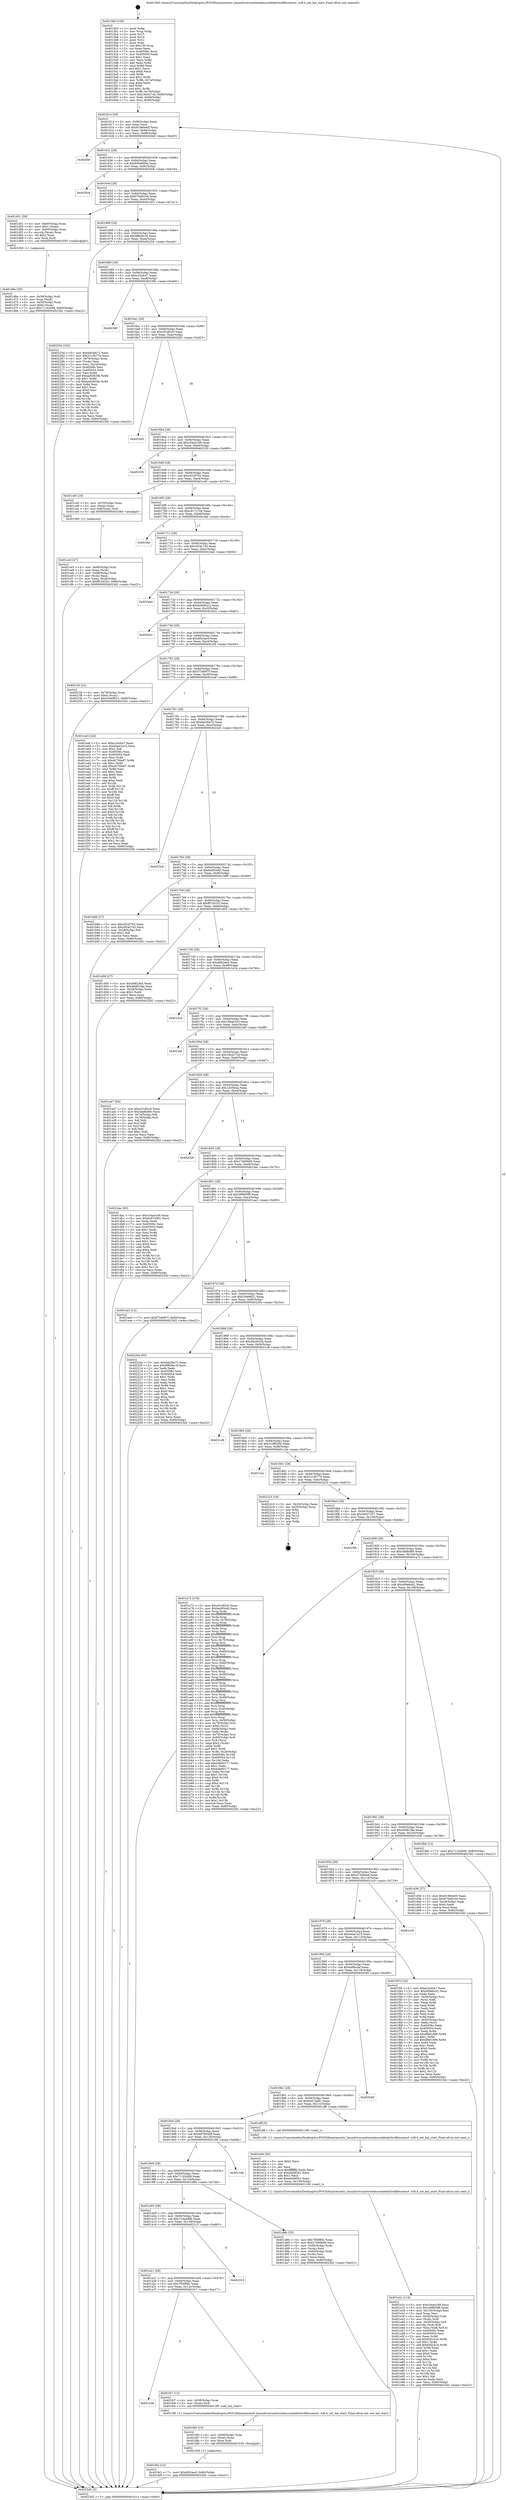 digraph "0x4015b0" {
  label = "0x4015b0 (/mnt/c/Users/mathe/Desktop/tcc/POCII/binaries/extr_linuxdriversnetwirelessrealtekrtlwifibtcoexist..wifi.h_set_hal_start_Final-ollvm.out::main(0))"
  labelloc = "t"
  node[shape=record]

  Entry [label="",width=0.3,height=0.3,shape=circle,fillcolor=black,style=filled]
  "0x401614" [label="{
     0x401614 [29]\l
     | [instrs]\l
     &nbsp;&nbsp;0x401614 \<+3\>: mov -0x80(%rbp),%eax\l
     &nbsp;&nbsp;0x401617 \<+2\>: mov %eax,%ecx\l
     &nbsp;&nbsp;0x401619 \<+6\>: sub $0x81960e65,%ecx\l
     &nbsp;&nbsp;0x40161f \<+6\>: mov %eax,-0x94(%rbp)\l
     &nbsp;&nbsp;0x401625 \<+6\>: mov %ecx,-0x98(%rbp)\l
     &nbsp;&nbsp;0x40162b \<+6\>: je 00000000004020ef \<main+0xb3f\>\l
  }"]
  "0x4020ef" [label="{
     0x4020ef\l
  }", style=dashed]
  "0x401631" [label="{
     0x401631 [28]\l
     | [instrs]\l
     &nbsp;&nbsp;0x401631 \<+5\>: jmp 0000000000401636 \<main+0x86\>\l
     &nbsp;&nbsp;0x401636 \<+6\>: mov -0x94(%rbp),%eax\l
     &nbsp;&nbsp;0x40163c \<+5\>: sub $0x859d66eb,%eax\l
     &nbsp;&nbsp;0x401641 \<+6\>: mov %eax,-0x9c(%rbp)\l
     &nbsp;&nbsp;0x401647 \<+6\>: je 00000000004020c8 \<main+0xb18\>\l
  }"]
  Exit [label="",width=0.3,height=0.3,shape=circle,fillcolor=black,style=filled,peripheries=2]
  "0x4020c8" [label="{
     0x4020c8\l
  }", style=dashed]
  "0x40164d" [label="{
     0x40164d [28]\l
     | [instrs]\l
     &nbsp;&nbsp;0x40164d \<+5\>: jmp 0000000000401652 \<main+0xa2\>\l
     &nbsp;&nbsp;0x401652 \<+6\>: mov -0x94(%rbp),%eax\l
     &nbsp;&nbsp;0x401658 \<+5\>: sub $0x976d8104,%eax\l
     &nbsp;&nbsp;0x40165d \<+6\>: mov %eax,-0xa0(%rbp)\l
     &nbsp;&nbsp;0x401663 \<+6\>: je 0000000000401d51 \<main+0x7a1\>\l
  }"]
  "0x401fe2" [label="{
     0x401fe2 [12]\l
     | [instrs]\l
     &nbsp;&nbsp;0x401fe2 \<+7\>: movl $0xdf43aecf,-0x80(%rbp)\l
     &nbsp;&nbsp;0x401fe9 \<+5\>: jmp 00000000004023d2 \<main+0xe22\>\l
  }"]
  "0x401d51" [label="{
     0x401d51 [29]\l
     | [instrs]\l
     &nbsp;&nbsp;0x401d51 \<+4\>: mov -0x60(%rbp),%rax\l
     &nbsp;&nbsp;0x401d55 \<+6\>: movl $0x1,(%rax)\l
     &nbsp;&nbsp;0x401d5b \<+4\>: mov -0x60(%rbp),%rax\l
     &nbsp;&nbsp;0x401d5f \<+3\>: movslq (%rax),%rax\l
     &nbsp;&nbsp;0x401d62 \<+4\>: shl $0x2,%rax\l
     &nbsp;&nbsp;0x401d66 \<+3\>: mov %rax,%rdi\l
     &nbsp;&nbsp;0x401d69 \<+5\>: call 0000000000401050 \<malloc@plt\>\l
     | [calls]\l
     &nbsp;&nbsp;0x401050 \{1\} (unknown)\l
  }"]
  "0x401669" [label="{
     0x401669 [28]\l
     | [instrs]\l
     &nbsp;&nbsp;0x401669 \<+5\>: jmp 000000000040166e \<main+0xbe\>\l
     &nbsp;&nbsp;0x40166e \<+6\>: mov -0x94(%rbp),%eax\l
     &nbsp;&nbsp;0x401674 \<+5\>: sub $0x9f8b9a18,%eax\l
     &nbsp;&nbsp;0x401679 \<+6\>: mov %eax,-0xa4(%rbp)\l
     &nbsp;&nbsp;0x40167f \<+6\>: je 000000000040225d \<main+0xcad\>\l
  }"]
  "0x401fd3" [label="{
     0x401fd3 [15]\l
     | [instrs]\l
     &nbsp;&nbsp;0x401fd3 \<+4\>: mov -0x58(%rbp),%rax\l
     &nbsp;&nbsp;0x401fd7 \<+3\>: mov (%rax),%rax\l
     &nbsp;&nbsp;0x401fda \<+3\>: mov %rax,%rdi\l
     &nbsp;&nbsp;0x401fdd \<+5\>: call 0000000000401030 \<free@plt\>\l
     | [calls]\l
     &nbsp;&nbsp;0x401030 \{1\} (unknown)\l
  }"]
  "0x40225d" [label="{
     0x40225d [102]\l
     | [instrs]\l
     &nbsp;&nbsp;0x40225d \<+5\>: mov $0xfab3bb72,%eax\l
     &nbsp;&nbsp;0x402262 \<+5\>: mov $0x31c36774,%ecx\l
     &nbsp;&nbsp;0x402267 \<+4\>: mov -0x78(%rbp),%rdx\l
     &nbsp;&nbsp;0x40226b \<+2\>: mov (%rdx),%esi\l
     &nbsp;&nbsp;0x40226d \<+3\>: mov %esi,-0x24(%rbp)\l
     &nbsp;&nbsp;0x402270 \<+7\>: mov 0x40506c,%esi\l
     &nbsp;&nbsp;0x402277 \<+7\>: mov 0x405054,%edi\l
     &nbsp;&nbsp;0x40227e \<+3\>: mov %esi,%r8d\l
     &nbsp;&nbsp;0x402281 \<+7\>: add $0xaa92829b,%r8d\l
     &nbsp;&nbsp;0x402288 \<+4\>: sub $0x1,%r8d\l
     &nbsp;&nbsp;0x40228c \<+7\>: sub $0xaa92829b,%r8d\l
     &nbsp;&nbsp;0x402293 \<+4\>: imul %r8d,%esi\l
     &nbsp;&nbsp;0x402297 \<+3\>: and $0x1,%esi\l
     &nbsp;&nbsp;0x40229a \<+3\>: cmp $0x0,%esi\l
     &nbsp;&nbsp;0x40229d \<+4\>: sete %r9b\l
     &nbsp;&nbsp;0x4022a1 \<+3\>: cmp $0xa,%edi\l
     &nbsp;&nbsp;0x4022a4 \<+4\>: setl %r10b\l
     &nbsp;&nbsp;0x4022a8 \<+3\>: mov %r9b,%r11b\l
     &nbsp;&nbsp;0x4022ab \<+3\>: and %r10b,%r11b\l
     &nbsp;&nbsp;0x4022ae \<+3\>: xor %r10b,%r9b\l
     &nbsp;&nbsp;0x4022b1 \<+3\>: or %r9b,%r11b\l
     &nbsp;&nbsp;0x4022b4 \<+4\>: test $0x1,%r11b\l
     &nbsp;&nbsp;0x4022b8 \<+3\>: cmovne %ecx,%eax\l
     &nbsp;&nbsp;0x4022bb \<+3\>: mov %eax,-0x80(%rbp)\l
     &nbsp;&nbsp;0x4022be \<+5\>: jmp 00000000004023d2 \<main+0xe22\>\l
  }"]
  "0x401685" [label="{
     0x401685 [28]\l
     | [instrs]\l
     &nbsp;&nbsp;0x401685 \<+5\>: jmp 000000000040168a \<main+0xda\>\l
     &nbsp;&nbsp;0x40168a \<+6\>: mov -0x94(%rbp),%eax\l
     &nbsp;&nbsp;0x401690 \<+5\>: sub $0xa1bcfce7,%eax\l
     &nbsp;&nbsp;0x401695 \<+6\>: mov %eax,-0xa8(%rbp)\l
     &nbsp;&nbsp;0x40169b \<+6\>: je 0000000000402390 \<main+0xde0\>\l
  }"]
  "0x401a3d" [label="{
     0x401a3d\l
  }", style=dashed]
  "0x402390" [label="{
     0x402390\l
  }", style=dashed]
  "0x4016a1" [label="{
     0x4016a1 [28]\l
     | [instrs]\l
     &nbsp;&nbsp;0x4016a1 \<+5\>: jmp 00000000004016a6 \<main+0xf6\>\l
     &nbsp;&nbsp;0x4016a6 \<+6\>: mov -0x94(%rbp),%eax\l
     &nbsp;&nbsp;0x4016ac \<+5\>: sub $0xc01df2c0,%eax\l
     &nbsp;&nbsp;0x4016b1 \<+6\>: mov %eax,-0xac(%rbp)\l
     &nbsp;&nbsp;0x4016b7 \<+6\>: je 00000000004022d3 \<main+0xd23\>\l
  }"]
  "0x401fc7" [label="{
     0x401fc7 [12]\l
     | [instrs]\l
     &nbsp;&nbsp;0x401fc7 \<+4\>: mov -0x58(%rbp),%rax\l
     &nbsp;&nbsp;0x401fcb \<+3\>: mov (%rax),%rdi\l
     &nbsp;&nbsp;0x401fce \<+5\>: call 00000000004013f0 \<set_hal_start\>\l
     | [calls]\l
     &nbsp;&nbsp;0x4013f0 \{1\} (/mnt/c/Users/mathe/Desktop/tcc/POCII/binaries/extr_linuxdriversnetwirelessrealtekrtlwifibtcoexist..wifi.h_set_hal_start_Final-ollvm.out::set_hal_start)\l
  }"]
  "0x4022d3" [label="{
     0x4022d3\l
  }", style=dashed]
  "0x4016bd" [label="{
     0x4016bd [28]\l
     | [instrs]\l
     &nbsp;&nbsp;0x4016bd \<+5\>: jmp 00000000004016c2 \<main+0x112\>\l
     &nbsp;&nbsp;0x4016c2 \<+6\>: mov -0x94(%rbp),%eax\l
     &nbsp;&nbsp;0x4016c8 \<+5\>: sub $0xc54a4169,%eax\l
     &nbsp;&nbsp;0x4016cd \<+6\>: mov %eax,-0xb0(%rbp)\l
     &nbsp;&nbsp;0x4016d3 \<+6\>: je 0000000000402330 \<main+0xd80\>\l
  }"]
  "0x401a21" [label="{
     0x401a21 [28]\l
     | [instrs]\l
     &nbsp;&nbsp;0x401a21 \<+5\>: jmp 0000000000401a26 \<main+0x476\>\l
     &nbsp;&nbsp;0x401a26 \<+6\>: mov -0x94(%rbp),%eax\l
     &nbsp;&nbsp;0x401a2c \<+5\>: sub $0x7f50f89c,%eax\l
     &nbsp;&nbsp;0x401a31 \<+6\>: mov %eax,-0x12c(%rbp)\l
     &nbsp;&nbsp;0x401a37 \<+6\>: je 0000000000401fc7 \<main+0xa17\>\l
  }"]
  "0x402330" [label="{
     0x402330\l
  }", style=dashed]
  "0x4016d9" [label="{
     0x4016d9 [28]\l
     | [instrs]\l
     &nbsp;&nbsp;0x4016d9 \<+5\>: jmp 00000000004016de \<main+0x12e\>\l
     &nbsp;&nbsp;0x4016de \<+6\>: mov -0x94(%rbp),%eax\l
     &nbsp;&nbsp;0x4016e4 \<+5\>: sub $0xc622f762,%eax\l
     &nbsp;&nbsp;0x4016e9 \<+6\>: mov %eax,-0xb4(%rbp)\l
     &nbsp;&nbsp;0x4016ef \<+6\>: je 0000000000401cd5 \<main+0x725\>\l
  }"]
  "0x402315" [label="{
     0x402315\l
  }", style=dashed]
  "0x401cd5" [label="{
     0x401cd5 [16]\l
     | [instrs]\l
     &nbsp;&nbsp;0x401cd5 \<+4\>: mov -0x70(%rbp),%rax\l
     &nbsp;&nbsp;0x401cd9 \<+3\>: mov (%rax),%rax\l
     &nbsp;&nbsp;0x401cdc \<+4\>: mov 0x8(%rax),%rdi\l
     &nbsp;&nbsp;0x401ce0 \<+5\>: call 0000000000401060 \<atoi@plt\>\l
     | [calls]\l
     &nbsp;&nbsp;0x401060 \{1\} (unknown)\l
  }"]
  "0x4016f5" [label="{
     0x4016f5 [28]\l
     | [instrs]\l
     &nbsp;&nbsp;0x4016f5 \<+5\>: jmp 00000000004016fa \<main+0x14a\>\l
     &nbsp;&nbsp;0x4016fa \<+6\>: mov -0x94(%rbp),%eax\l
     &nbsp;&nbsp;0x401700 \<+5\>: sub $0xc917c744,%eax\l
     &nbsp;&nbsp;0x401705 \<+6\>: mov %eax,-0xb8(%rbp)\l
     &nbsp;&nbsp;0x40170b \<+6\>: je 0000000000401fee \<main+0xa3e\>\l
  }"]
  "0x401e2c" [label="{
     0x401e2c [119]\l
     | [instrs]\l
     &nbsp;&nbsp;0x401e2c \<+5\>: mov $0xc54a4169,%ecx\l
     &nbsp;&nbsp;0x401e31 \<+5\>: mov $0x29f665f8,%edx\l
     &nbsp;&nbsp;0x401e36 \<+6\>: mov -0x130(%rbp),%esi\l
     &nbsp;&nbsp;0x401e3c \<+3\>: imul %eax,%esi\l
     &nbsp;&nbsp;0x401e3f \<+4\>: mov -0x58(%rbp),%rdi\l
     &nbsp;&nbsp;0x401e43 \<+3\>: mov (%rdi),%rdi\l
     &nbsp;&nbsp;0x401e46 \<+4\>: mov -0x50(%rbp),%r8\l
     &nbsp;&nbsp;0x401e4a \<+3\>: movslq (%r8),%r8\l
     &nbsp;&nbsp;0x401e4d \<+4\>: mov %esi,(%rdi,%r8,4)\l
     &nbsp;&nbsp;0x401e51 \<+7\>: mov 0x40506c,%eax\l
     &nbsp;&nbsp;0x401e58 \<+7\>: mov 0x405054,%esi\l
     &nbsp;&nbsp;0x401e5f \<+3\>: mov %eax,%r9d\l
     &nbsp;&nbsp;0x401e62 \<+7\>: sub $0xfcf2c41b,%r9d\l
     &nbsp;&nbsp;0x401e69 \<+4\>: sub $0x1,%r9d\l
     &nbsp;&nbsp;0x401e6d \<+7\>: add $0xfcf2c41b,%r9d\l
     &nbsp;&nbsp;0x401e74 \<+4\>: imul %r9d,%eax\l
     &nbsp;&nbsp;0x401e78 \<+3\>: and $0x1,%eax\l
     &nbsp;&nbsp;0x401e7b \<+3\>: cmp $0x0,%eax\l
     &nbsp;&nbsp;0x401e7e \<+4\>: sete %r10b\l
     &nbsp;&nbsp;0x401e82 \<+3\>: cmp $0xa,%esi\l
     &nbsp;&nbsp;0x401e85 \<+4\>: setl %r11b\l
     &nbsp;&nbsp;0x401e89 \<+3\>: mov %r10b,%bl\l
     &nbsp;&nbsp;0x401e8c \<+3\>: and %r11b,%bl\l
     &nbsp;&nbsp;0x401e8f \<+3\>: xor %r11b,%r10b\l
     &nbsp;&nbsp;0x401e92 \<+3\>: or %r10b,%bl\l
     &nbsp;&nbsp;0x401e95 \<+3\>: test $0x1,%bl\l
     &nbsp;&nbsp;0x401e98 \<+3\>: cmovne %edx,%ecx\l
     &nbsp;&nbsp;0x401e9b \<+3\>: mov %ecx,-0x80(%rbp)\l
     &nbsp;&nbsp;0x401e9e \<+5\>: jmp 00000000004023d2 \<main+0xe22\>\l
  }"]
  "0x401fee" [label="{
     0x401fee\l
  }", style=dashed]
  "0x401711" [label="{
     0x401711 [28]\l
     | [instrs]\l
     &nbsp;&nbsp;0x401711 \<+5\>: jmp 0000000000401716 \<main+0x166\>\l
     &nbsp;&nbsp;0x401716 \<+6\>: mov -0x94(%rbp),%eax\l
     &nbsp;&nbsp;0x40171c \<+5\>: sub $0xc924c743,%eax\l
     &nbsp;&nbsp;0x401721 \<+6\>: mov %eax,-0xbc(%rbp)\l
     &nbsp;&nbsp;0x401727 \<+6\>: je 0000000000401ba4 \<main+0x5f4\>\l
  }"]
  "0x401e04" [label="{
     0x401e04 [40]\l
     | [instrs]\l
     &nbsp;&nbsp;0x401e04 \<+5\>: mov $0x2,%ecx\l
     &nbsp;&nbsp;0x401e09 \<+1\>: cltd\l
     &nbsp;&nbsp;0x401e0a \<+2\>: idiv %ecx\l
     &nbsp;&nbsp;0x401e0c \<+6\>: imul $0xfffffffe,%edx,%ecx\l
     &nbsp;&nbsp;0x401e12 \<+6\>: sub $0xe0ddf201,%ecx\l
     &nbsp;&nbsp;0x401e18 \<+3\>: add $0x1,%ecx\l
     &nbsp;&nbsp;0x401e1b \<+6\>: add $0xe0ddf201,%ecx\l
     &nbsp;&nbsp;0x401e21 \<+6\>: mov %ecx,-0x130(%rbp)\l
     &nbsp;&nbsp;0x401e27 \<+5\>: call 0000000000401160 \<next_i\>\l
     | [calls]\l
     &nbsp;&nbsp;0x401160 \{1\} (/mnt/c/Users/mathe/Desktop/tcc/POCII/binaries/extr_linuxdriversnetwirelessrealtekrtlwifibtcoexist..wifi.h_set_hal_start_Final-ollvm.out::next_i)\l
  }"]
  "0x401ba4" [label="{
     0x401ba4\l
  }", style=dashed]
  "0x40172d" [label="{
     0x40172d [28]\l
     | [instrs]\l
     &nbsp;&nbsp;0x40172d \<+5\>: jmp 0000000000401732 \<main+0x182\>\l
     &nbsp;&nbsp;0x401732 \<+6\>: mov -0x94(%rbp),%eax\l
     &nbsp;&nbsp;0x401738 \<+5\>: sub $0xd26062c2,%eax\l
     &nbsp;&nbsp;0x40173d \<+6\>: mov %eax,-0xc0(%rbp)\l
     &nbsp;&nbsp;0x401743 \<+6\>: je 00000000004020a1 \<main+0xaf1\>\l
  }"]
  "0x401a05" [label="{
     0x401a05 [28]\l
     | [instrs]\l
     &nbsp;&nbsp;0x401a05 \<+5\>: jmp 0000000000401a0a \<main+0x45a\>\l
     &nbsp;&nbsp;0x401a0a \<+6\>: mov -0x94(%rbp),%eax\l
     &nbsp;&nbsp;0x401a10 \<+5\>: sub $0x71dadd8b,%eax\l
     &nbsp;&nbsp;0x401a15 \<+6\>: mov %eax,-0x128(%rbp)\l
     &nbsp;&nbsp;0x401a1b \<+6\>: je 0000000000402315 \<main+0xd65\>\l
  }"]
  "0x4020a1" [label="{
     0x4020a1\l
  }", style=dashed]
  "0x401749" [label="{
     0x401749 [28]\l
     | [instrs]\l
     &nbsp;&nbsp;0x401749 \<+5\>: jmp 000000000040174e \<main+0x19e\>\l
     &nbsp;&nbsp;0x40174e \<+6\>: mov -0x94(%rbp),%eax\l
     &nbsp;&nbsp;0x401754 \<+5\>: sub $0xdf43aecf,%eax\l
     &nbsp;&nbsp;0x401759 \<+6\>: mov %eax,-0xc4(%rbp)\l
     &nbsp;&nbsp;0x40175f \<+6\>: je 00000000004021f4 \<main+0xc44\>\l
  }"]
  "0x401d8b" [label="{
     0x401d8b [33]\l
     | [instrs]\l
     &nbsp;&nbsp;0x401d8b \<+5\>: mov $0x7f50f89c,%eax\l
     &nbsp;&nbsp;0x401d90 \<+5\>: mov $0x27d09b69,%ecx\l
     &nbsp;&nbsp;0x401d95 \<+4\>: mov -0x50(%rbp),%rdx\l
     &nbsp;&nbsp;0x401d99 \<+2\>: mov (%rdx),%esi\l
     &nbsp;&nbsp;0x401d9b \<+4\>: mov -0x60(%rbp),%rdx\l
     &nbsp;&nbsp;0x401d9f \<+2\>: cmp (%rdx),%esi\l
     &nbsp;&nbsp;0x401da1 \<+3\>: cmovl %ecx,%eax\l
     &nbsp;&nbsp;0x401da4 \<+3\>: mov %eax,-0x80(%rbp)\l
     &nbsp;&nbsp;0x401da7 \<+5\>: jmp 00000000004023d2 \<main+0xe22\>\l
  }"]
  "0x4021f4" [label="{
     0x4021f4 [22]\l
     | [instrs]\l
     &nbsp;&nbsp;0x4021f4 \<+4\>: mov -0x78(%rbp),%rax\l
     &nbsp;&nbsp;0x4021f8 \<+6\>: movl $0x0,(%rax)\l
     &nbsp;&nbsp;0x4021fe \<+7\>: movl $0x2c6e9621,-0x80(%rbp)\l
     &nbsp;&nbsp;0x402205 \<+5\>: jmp 00000000004023d2 \<main+0xe22\>\l
  }"]
  "0x401765" [label="{
     0x401765 [28]\l
     | [instrs]\l
     &nbsp;&nbsp;0x401765 \<+5\>: jmp 000000000040176a \<main+0x1ba\>\l
     &nbsp;&nbsp;0x40176a \<+6\>: mov -0x94(%rbp),%eax\l
     &nbsp;&nbsp;0x401770 \<+5\>: sub $0xf734687f,%eax\l
     &nbsp;&nbsp;0x401775 \<+6\>: mov %eax,-0xc8(%rbp)\l
     &nbsp;&nbsp;0x40177b \<+6\>: je 0000000000401eaf \<main+0x8ff\>\l
  }"]
  "0x4019e9" [label="{
     0x4019e9 [28]\l
     | [instrs]\l
     &nbsp;&nbsp;0x4019e9 \<+5\>: jmp 00000000004019ee \<main+0x43e\>\l
     &nbsp;&nbsp;0x4019ee \<+6\>: mov -0x94(%rbp),%eax\l
     &nbsp;&nbsp;0x4019f4 \<+5\>: sub $0x71162b08,%eax\l
     &nbsp;&nbsp;0x4019f9 \<+6\>: mov %eax,-0x124(%rbp)\l
     &nbsp;&nbsp;0x4019ff \<+6\>: je 0000000000401d8b \<main+0x7db\>\l
  }"]
  "0x401eaf" [label="{
     0x401eaf [144]\l
     | [instrs]\l
     &nbsp;&nbsp;0x401eaf \<+5\>: mov $0xa1bcfce7,%eax\l
     &nbsp;&nbsp;0x401eb4 \<+5\>: mov $0x4eae1e15,%ecx\l
     &nbsp;&nbsp;0x401eb9 \<+2\>: mov $0x1,%dl\l
     &nbsp;&nbsp;0x401ebb \<+7\>: mov 0x40506c,%esi\l
     &nbsp;&nbsp;0x401ec2 \<+7\>: mov 0x405054,%edi\l
     &nbsp;&nbsp;0x401ec9 \<+3\>: mov %esi,%r8d\l
     &nbsp;&nbsp;0x401ecc \<+7\>: sub $0x44756e67,%r8d\l
     &nbsp;&nbsp;0x401ed3 \<+4\>: sub $0x1,%r8d\l
     &nbsp;&nbsp;0x401ed7 \<+7\>: add $0x44756e67,%r8d\l
     &nbsp;&nbsp;0x401ede \<+4\>: imul %r8d,%esi\l
     &nbsp;&nbsp;0x401ee2 \<+3\>: and $0x1,%esi\l
     &nbsp;&nbsp;0x401ee5 \<+3\>: cmp $0x0,%esi\l
     &nbsp;&nbsp;0x401ee8 \<+4\>: sete %r9b\l
     &nbsp;&nbsp;0x401eec \<+3\>: cmp $0xa,%edi\l
     &nbsp;&nbsp;0x401eef \<+4\>: setl %r10b\l
     &nbsp;&nbsp;0x401ef3 \<+3\>: mov %r9b,%r11b\l
     &nbsp;&nbsp;0x401ef6 \<+4\>: xor $0xff,%r11b\l
     &nbsp;&nbsp;0x401efa \<+3\>: mov %r10b,%bl\l
     &nbsp;&nbsp;0x401efd \<+3\>: xor $0xff,%bl\l
     &nbsp;&nbsp;0x401f00 \<+3\>: xor $0x0,%dl\l
     &nbsp;&nbsp;0x401f03 \<+3\>: mov %r11b,%r14b\l
     &nbsp;&nbsp;0x401f06 \<+4\>: and $0x0,%r14b\l
     &nbsp;&nbsp;0x401f0a \<+3\>: and %dl,%r9b\l
     &nbsp;&nbsp;0x401f0d \<+3\>: mov %bl,%r15b\l
     &nbsp;&nbsp;0x401f10 \<+4\>: and $0x0,%r15b\l
     &nbsp;&nbsp;0x401f14 \<+3\>: and %dl,%r10b\l
     &nbsp;&nbsp;0x401f17 \<+3\>: or %r9b,%r14b\l
     &nbsp;&nbsp;0x401f1a \<+3\>: or %r10b,%r15b\l
     &nbsp;&nbsp;0x401f1d \<+3\>: xor %r15b,%r14b\l
     &nbsp;&nbsp;0x401f20 \<+3\>: or %bl,%r11b\l
     &nbsp;&nbsp;0x401f23 \<+4\>: xor $0xff,%r11b\l
     &nbsp;&nbsp;0x401f27 \<+3\>: or $0x0,%dl\l
     &nbsp;&nbsp;0x401f2a \<+3\>: and %dl,%r11b\l
     &nbsp;&nbsp;0x401f2d \<+3\>: or %r11b,%r14b\l
     &nbsp;&nbsp;0x401f30 \<+4\>: test $0x1,%r14b\l
     &nbsp;&nbsp;0x401f34 \<+3\>: cmovne %ecx,%eax\l
     &nbsp;&nbsp;0x401f37 \<+3\>: mov %eax,-0x80(%rbp)\l
     &nbsp;&nbsp;0x401f3a \<+5\>: jmp 00000000004023d2 \<main+0xe22\>\l
  }"]
  "0x401781" [label="{
     0x401781 [28]\l
     | [instrs]\l
     &nbsp;&nbsp;0x401781 \<+5\>: jmp 0000000000401786 \<main+0x1d6\>\l
     &nbsp;&nbsp;0x401786 \<+6\>: mov -0x94(%rbp),%eax\l
     &nbsp;&nbsp;0x40178c \<+5\>: sub $0xfab3bb72,%eax\l
     &nbsp;&nbsp;0x401791 \<+6\>: mov %eax,-0xcc(%rbp)\l
     &nbsp;&nbsp;0x401797 \<+6\>: je 00000000004023c0 \<main+0xe10\>\l
  }"]
  "0x40218b" [label="{
     0x40218b\l
  }", style=dashed]
  "0x4023c0" [label="{
     0x4023c0\l
  }", style=dashed]
  "0x40179d" [label="{
     0x40179d [28]\l
     | [instrs]\l
     &nbsp;&nbsp;0x40179d \<+5\>: jmp 00000000004017a2 \<main+0x1f2\>\l
     &nbsp;&nbsp;0x4017a2 \<+6\>: mov -0x94(%rbp),%eax\l
     &nbsp;&nbsp;0x4017a8 \<+5\>: sub $0xfed93440,%eax\l
     &nbsp;&nbsp;0x4017ad \<+6\>: mov %eax,-0xd0(%rbp)\l
     &nbsp;&nbsp;0x4017b3 \<+6\>: je 0000000000401b89 \<main+0x5d9\>\l
  }"]
  "0x4019cd" [label="{
     0x4019cd [28]\l
     | [instrs]\l
     &nbsp;&nbsp;0x4019cd \<+5\>: jmp 00000000004019d2 \<main+0x422\>\l
     &nbsp;&nbsp;0x4019d2 \<+6\>: mov -0x94(%rbp),%eax\l
     &nbsp;&nbsp;0x4019d8 \<+5\>: sub $0x6d7905b8,%eax\l
     &nbsp;&nbsp;0x4019dd \<+6\>: mov %eax,-0x120(%rbp)\l
     &nbsp;&nbsp;0x4019e3 \<+6\>: je 000000000040218b \<main+0xbdb\>\l
  }"]
  "0x401b89" [label="{
     0x401b89 [27]\l
     | [instrs]\l
     &nbsp;&nbsp;0x401b89 \<+5\>: mov $0xc622f762,%eax\l
     &nbsp;&nbsp;0x401b8e \<+5\>: mov $0xc924c743,%ecx\l
     &nbsp;&nbsp;0x401b93 \<+3\>: mov -0x29(%rbp),%dl\l
     &nbsp;&nbsp;0x401b96 \<+3\>: test $0x1,%dl\l
     &nbsp;&nbsp;0x401b99 \<+3\>: cmovne %ecx,%eax\l
     &nbsp;&nbsp;0x401b9c \<+3\>: mov %eax,-0x80(%rbp)\l
     &nbsp;&nbsp;0x401b9f \<+5\>: jmp 00000000004023d2 \<main+0xe22\>\l
  }"]
  "0x4017b9" [label="{
     0x4017b9 [28]\l
     | [instrs]\l
     &nbsp;&nbsp;0x4017b9 \<+5\>: jmp 00000000004017be \<main+0x20e\>\l
     &nbsp;&nbsp;0x4017be \<+6\>: mov -0x94(%rbp),%eax\l
     &nbsp;&nbsp;0x4017c4 \<+5\>: sub $0xff154253,%eax\l
     &nbsp;&nbsp;0x4017c9 \<+6\>: mov %eax,-0xd4(%rbp)\l
     &nbsp;&nbsp;0x4017cf \<+6\>: je 0000000000401d00 \<main+0x750\>\l
  }"]
  "0x401dff" [label="{
     0x401dff [5]\l
     | [instrs]\l
     &nbsp;&nbsp;0x401dff \<+5\>: call 0000000000401160 \<next_i\>\l
     | [calls]\l
     &nbsp;&nbsp;0x401160 \{1\} (/mnt/c/Users/mathe/Desktop/tcc/POCII/binaries/extr_linuxdriversnetwirelessrealtekrtlwifibtcoexist..wifi.h_set_hal_start_Final-ollvm.out::next_i)\l
  }"]
  "0x401d00" [label="{
     0x401d00 [27]\l
     | [instrs]\l
     &nbsp;&nbsp;0x401d00 \<+5\>: mov $0xd682de4,%eax\l
     &nbsp;&nbsp;0x401d05 \<+5\>: mov $0x46d81f4a,%ecx\l
     &nbsp;&nbsp;0x401d0a \<+3\>: mov -0x28(%rbp),%edx\l
     &nbsp;&nbsp;0x401d0d \<+3\>: cmp $0x1,%edx\l
     &nbsp;&nbsp;0x401d10 \<+3\>: cmovl %ecx,%eax\l
     &nbsp;&nbsp;0x401d13 \<+3\>: mov %eax,-0x80(%rbp)\l
     &nbsp;&nbsp;0x401d16 \<+5\>: jmp 00000000004023d2 \<main+0xe22\>\l
  }"]
  "0x4017d5" [label="{
     0x4017d5 [28]\l
     | [instrs]\l
     &nbsp;&nbsp;0x4017d5 \<+5\>: jmp 00000000004017da \<main+0x22a\>\l
     &nbsp;&nbsp;0x4017da \<+6\>: mov -0x94(%rbp),%eax\l
     &nbsp;&nbsp;0x4017e0 \<+5\>: sub $0xd682de4,%eax\l
     &nbsp;&nbsp;0x4017e5 \<+6\>: mov %eax,-0xd8(%rbp)\l
     &nbsp;&nbsp;0x4017eb \<+6\>: je 0000000000401d1b \<main+0x76b\>\l
  }"]
  "0x4019b1" [label="{
     0x4019b1 [28]\l
     | [instrs]\l
     &nbsp;&nbsp;0x4019b1 \<+5\>: jmp 00000000004019b6 \<main+0x406\>\l
     &nbsp;&nbsp;0x4019b6 \<+6\>: mov -0x94(%rbp),%eax\l
     &nbsp;&nbsp;0x4019bc \<+5\>: sub $0x6c674d81,%eax\l
     &nbsp;&nbsp;0x4019c1 \<+6\>: mov %eax,-0x11c(%rbp)\l
     &nbsp;&nbsp;0x4019c7 \<+6\>: je 0000000000401dff \<main+0x84f\>\l
  }"]
  "0x401d1b" [label="{
     0x401d1b\l
  }", style=dashed]
  "0x4017f1" [label="{
     0x4017f1 [28]\l
     | [instrs]\l
     &nbsp;&nbsp;0x4017f1 \<+5\>: jmp 00000000004017f6 \<main+0x246\>\l
     &nbsp;&nbsp;0x4017f6 \<+6\>: mov -0x94(%rbp),%eax\l
     &nbsp;&nbsp;0x4017fc \<+5\>: sub $0x16ba6343,%eax\l
     &nbsp;&nbsp;0x401801 \<+6\>: mov %eax,-0xdc(%rbp)\l
     &nbsp;&nbsp;0x401807 \<+6\>: je 00000000004023af \<main+0xdff\>\l
  }"]
  "0x402049" [label="{
     0x402049\l
  }", style=dashed]
  "0x4023af" [label="{
     0x4023af\l
  }", style=dashed]
  "0x40180d" [label="{
     0x40180d [28]\l
     | [instrs]\l
     &nbsp;&nbsp;0x40180d \<+5\>: jmp 0000000000401812 \<main+0x262\>\l
     &nbsp;&nbsp;0x401812 \<+6\>: mov -0x94(%rbp),%eax\l
     &nbsp;&nbsp;0x401818 \<+5\>: sub $0x18a427cd,%eax\l
     &nbsp;&nbsp;0x40181d \<+6\>: mov %eax,-0xe0(%rbp)\l
     &nbsp;&nbsp;0x401823 \<+6\>: je 0000000000401a47 \<main+0x497\>\l
  }"]
  "0x401995" [label="{
     0x401995 [28]\l
     | [instrs]\l
     &nbsp;&nbsp;0x401995 \<+5\>: jmp 000000000040199a \<main+0x3ea\>\l
     &nbsp;&nbsp;0x40199a \<+6\>: mov -0x94(%rbp),%eax\l
     &nbsp;&nbsp;0x4019a0 \<+5\>: sub $0x4ef6a3af,%eax\l
     &nbsp;&nbsp;0x4019a5 \<+6\>: mov %eax,-0x118(%rbp)\l
     &nbsp;&nbsp;0x4019ab \<+6\>: je 0000000000402049 \<main+0xa99\>\l
  }"]
  "0x401a47" [label="{
     0x401a47 [44]\l
     | [instrs]\l
     &nbsp;&nbsp;0x401a47 \<+5\>: mov $0xc01df2c0,%eax\l
     &nbsp;&nbsp;0x401a4c \<+5\>: mov $0x3defbd60,%ecx\l
     &nbsp;&nbsp;0x401a51 \<+3\>: mov -0x7a(%rbp),%dl\l
     &nbsp;&nbsp;0x401a54 \<+4\>: mov -0x79(%rbp),%sil\l
     &nbsp;&nbsp;0x401a58 \<+3\>: mov %dl,%dil\l
     &nbsp;&nbsp;0x401a5b \<+3\>: and %sil,%dil\l
     &nbsp;&nbsp;0x401a5e \<+3\>: xor %sil,%dl\l
     &nbsp;&nbsp;0x401a61 \<+3\>: or %dl,%dil\l
     &nbsp;&nbsp;0x401a64 \<+4\>: test $0x1,%dil\l
     &nbsp;&nbsp;0x401a68 \<+3\>: cmovne %ecx,%eax\l
     &nbsp;&nbsp;0x401a6b \<+3\>: mov %eax,-0x80(%rbp)\l
     &nbsp;&nbsp;0x401a6e \<+5\>: jmp 00000000004023d2 \<main+0xe22\>\l
  }"]
  "0x401829" [label="{
     0x401829 [28]\l
     | [instrs]\l
     &nbsp;&nbsp;0x401829 \<+5\>: jmp 000000000040182e \<main+0x27e\>\l
     &nbsp;&nbsp;0x40182e \<+6\>: mov -0x94(%rbp),%eax\l
     &nbsp;&nbsp;0x401834 \<+5\>: sub $0x1d35fcca,%eax\l
     &nbsp;&nbsp;0x401839 \<+6\>: mov %eax,-0xe4(%rbp)\l
     &nbsp;&nbsp;0x40183f \<+6\>: je 0000000000402028 \<main+0xa78\>\l
  }"]
  "0x4023d2" [label="{
     0x4023d2 [5]\l
     | [instrs]\l
     &nbsp;&nbsp;0x4023d2 \<+5\>: jmp 0000000000401614 \<main+0x64\>\l
  }"]
  "0x4015b0" [label="{
     0x4015b0 [100]\l
     | [instrs]\l
     &nbsp;&nbsp;0x4015b0 \<+1\>: push %rbp\l
     &nbsp;&nbsp;0x4015b1 \<+3\>: mov %rsp,%rbp\l
     &nbsp;&nbsp;0x4015b4 \<+2\>: push %r15\l
     &nbsp;&nbsp;0x4015b6 \<+2\>: push %r14\l
     &nbsp;&nbsp;0x4015b8 \<+2\>: push %r12\l
     &nbsp;&nbsp;0x4015ba \<+1\>: push %rbx\l
     &nbsp;&nbsp;0x4015bb \<+7\>: sub $0x130,%rsp\l
     &nbsp;&nbsp;0x4015c2 \<+2\>: xor %eax,%eax\l
     &nbsp;&nbsp;0x4015c4 \<+7\>: mov 0x40506c,%ecx\l
     &nbsp;&nbsp;0x4015cb \<+7\>: mov 0x405054,%edx\l
     &nbsp;&nbsp;0x4015d2 \<+3\>: sub $0x1,%eax\l
     &nbsp;&nbsp;0x4015d5 \<+3\>: mov %ecx,%r8d\l
     &nbsp;&nbsp;0x4015d8 \<+3\>: add %eax,%r8d\l
     &nbsp;&nbsp;0x4015db \<+4\>: imul %r8d,%ecx\l
     &nbsp;&nbsp;0x4015df \<+3\>: and $0x1,%ecx\l
     &nbsp;&nbsp;0x4015e2 \<+3\>: cmp $0x0,%ecx\l
     &nbsp;&nbsp;0x4015e5 \<+4\>: sete %r9b\l
     &nbsp;&nbsp;0x4015e9 \<+4\>: and $0x1,%r9b\l
     &nbsp;&nbsp;0x4015ed \<+4\>: mov %r9b,-0x7a(%rbp)\l
     &nbsp;&nbsp;0x4015f1 \<+3\>: cmp $0xa,%edx\l
     &nbsp;&nbsp;0x4015f4 \<+4\>: setl %r9b\l
     &nbsp;&nbsp;0x4015f8 \<+4\>: and $0x1,%r9b\l
     &nbsp;&nbsp;0x4015fc \<+4\>: mov %r9b,-0x79(%rbp)\l
     &nbsp;&nbsp;0x401600 \<+7\>: movl $0x18a427cd,-0x80(%rbp)\l
     &nbsp;&nbsp;0x401607 \<+6\>: mov %edi,-0x84(%rbp)\l
     &nbsp;&nbsp;0x40160d \<+7\>: mov %rsi,-0x90(%rbp)\l
  }"]
  "0x401f3f" [label="{
     0x401f3f [124]\l
     | [instrs]\l
     &nbsp;&nbsp;0x401f3f \<+5\>: mov $0xa1bcfce7,%eax\l
     &nbsp;&nbsp;0x401f44 \<+5\>: mov $0x469e6cd1,%ecx\l
     &nbsp;&nbsp;0x401f49 \<+2\>: xor %edx,%edx\l
     &nbsp;&nbsp;0x401f4b \<+4\>: mov -0x50(%rbp),%rsi\l
     &nbsp;&nbsp;0x401f4f \<+2\>: mov (%rsi),%edi\l
     &nbsp;&nbsp;0x401f51 \<+3\>: mov %edx,%r8d\l
     &nbsp;&nbsp;0x401f54 \<+3\>: sub %edi,%r8d\l
     &nbsp;&nbsp;0x401f57 \<+2\>: mov %edx,%edi\l
     &nbsp;&nbsp;0x401f59 \<+3\>: sub $0x1,%edi\l
     &nbsp;&nbsp;0x401f5c \<+3\>: add %edi,%r8d\l
     &nbsp;&nbsp;0x401f5f \<+3\>: sub %r8d,%edx\l
     &nbsp;&nbsp;0x401f62 \<+4\>: mov -0x50(%rbp),%rsi\l
     &nbsp;&nbsp;0x401f66 \<+2\>: mov %edx,(%rsi)\l
     &nbsp;&nbsp;0x401f68 \<+7\>: mov 0x40506c,%edx\l
     &nbsp;&nbsp;0x401f6f \<+7\>: mov 0x405054,%edi\l
     &nbsp;&nbsp;0x401f76 \<+3\>: mov %edx,%r8d\l
     &nbsp;&nbsp;0x401f79 \<+7\>: add $0xdfb61886,%r8d\l
     &nbsp;&nbsp;0x401f80 \<+4\>: sub $0x1,%r8d\l
     &nbsp;&nbsp;0x401f84 \<+7\>: sub $0xdfb61886,%r8d\l
     &nbsp;&nbsp;0x401f8b \<+4\>: imul %r8d,%edx\l
     &nbsp;&nbsp;0x401f8f \<+3\>: and $0x1,%edx\l
     &nbsp;&nbsp;0x401f92 \<+3\>: cmp $0x0,%edx\l
     &nbsp;&nbsp;0x401f95 \<+4\>: sete %r9b\l
     &nbsp;&nbsp;0x401f99 \<+3\>: cmp $0xa,%edi\l
     &nbsp;&nbsp;0x401f9c \<+4\>: setl %r10b\l
     &nbsp;&nbsp;0x401fa0 \<+3\>: mov %r9b,%r11b\l
     &nbsp;&nbsp;0x401fa3 \<+3\>: and %r10b,%r11b\l
     &nbsp;&nbsp;0x401fa6 \<+3\>: xor %r10b,%r9b\l
     &nbsp;&nbsp;0x401fa9 \<+3\>: or %r9b,%r11b\l
     &nbsp;&nbsp;0x401fac \<+4\>: test $0x1,%r11b\l
     &nbsp;&nbsp;0x401fb0 \<+3\>: cmovne %ecx,%eax\l
     &nbsp;&nbsp;0x401fb3 \<+3\>: mov %eax,-0x80(%rbp)\l
     &nbsp;&nbsp;0x401fb6 \<+5\>: jmp 00000000004023d2 \<main+0xe22\>\l
  }"]
  "0x402028" [label="{
     0x402028\l
  }", style=dashed]
  "0x401845" [label="{
     0x401845 [28]\l
     | [instrs]\l
     &nbsp;&nbsp;0x401845 \<+5\>: jmp 000000000040184a \<main+0x29a\>\l
     &nbsp;&nbsp;0x40184a \<+6\>: mov -0x94(%rbp),%eax\l
     &nbsp;&nbsp;0x401850 \<+5\>: sub $0x27d09b69,%eax\l
     &nbsp;&nbsp;0x401855 \<+6\>: mov %eax,-0xe8(%rbp)\l
     &nbsp;&nbsp;0x40185b \<+6\>: je 0000000000401dac \<main+0x7fc\>\l
  }"]
  "0x401979" [label="{
     0x401979 [28]\l
     | [instrs]\l
     &nbsp;&nbsp;0x401979 \<+5\>: jmp 000000000040197e \<main+0x3ce\>\l
     &nbsp;&nbsp;0x40197e \<+6\>: mov -0x94(%rbp),%eax\l
     &nbsp;&nbsp;0x401984 \<+5\>: sub $0x4eae1e15,%eax\l
     &nbsp;&nbsp;0x401989 \<+6\>: mov %eax,-0x114(%rbp)\l
     &nbsp;&nbsp;0x40198f \<+6\>: je 0000000000401f3f \<main+0x98f\>\l
  }"]
  "0x401dac" [label="{
     0x401dac [83]\l
     | [instrs]\l
     &nbsp;&nbsp;0x401dac \<+5\>: mov $0xc54a4169,%eax\l
     &nbsp;&nbsp;0x401db1 \<+5\>: mov $0x6c674d81,%ecx\l
     &nbsp;&nbsp;0x401db6 \<+2\>: xor %edx,%edx\l
     &nbsp;&nbsp;0x401db8 \<+7\>: mov 0x40506c,%esi\l
     &nbsp;&nbsp;0x401dbf \<+7\>: mov 0x405054,%edi\l
     &nbsp;&nbsp;0x401dc6 \<+3\>: sub $0x1,%edx\l
     &nbsp;&nbsp;0x401dc9 \<+3\>: mov %esi,%r8d\l
     &nbsp;&nbsp;0x401dcc \<+3\>: add %edx,%r8d\l
     &nbsp;&nbsp;0x401dcf \<+4\>: imul %r8d,%esi\l
     &nbsp;&nbsp;0x401dd3 \<+3\>: and $0x1,%esi\l
     &nbsp;&nbsp;0x401dd6 \<+3\>: cmp $0x0,%esi\l
     &nbsp;&nbsp;0x401dd9 \<+4\>: sete %r9b\l
     &nbsp;&nbsp;0x401ddd \<+3\>: cmp $0xa,%edi\l
     &nbsp;&nbsp;0x401de0 \<+4\>: setl %r10b\l
     &nbsp;&nbsp;0x401de4 \<+3\>: mov %r9b,%r11b\l
     &nbsp;&nbsp;0x401de7 \<+3\>: and %r10b,%r11b\l
     &nbsp;&nbsp;0x401dea \<+3\>: xor %r10b,%r9b\l
     &nbsp;&nbsp;0x401ded \<+3\>: or %r9b,%r11b\l
     &nbsp;&nbsp;0x401df0 \<+4\>: test $0x1,%r11b\l
     &nbsp;&nbsp;0x401df4 \<+3\>: cmovne %ecx,%eax\l
     &nbsp;&nbsp;0x401df7 \<+3\>: mov %eax,-0x80(%rbp)\l
     &nbsp;&nbsp;0x401dfa \<+5\>: jmp 00000000004023d2 \<main+0xe22\>\l
  }"]
  "0x401861" [label="{
     0x401861 [28]\l
     | [instrs]\l
     &nbsp;&nbsp;0x401861 \<+5\>: jmp 0000000000401866 \<main+0x2b6\>\l
     &nbsp;&nbsp;0x401866 \<+6\>: mov -0x94(%rbp),%eax\l
     &nbsp;&nbsp;0x40186c \<+5\>: sub $0x29f665f8,%eax\l
     &nbsp;&nbsp;0x401871 \<+6\>: mov %eax,-0xec(%rbp)\l
     &nbsp;&nbsp;0x401877 \<+6\>: je 0000000000401ea3 \<main+0x8f3\>\l
  }"]
  "0x401cc9" [label="{
     0x401cc9\l
  }", style=dashed]
  "0x401ea3" [label="{
     0x401ea3 [12]\l
     | [instrs]\l
     &nbsp;&nbsp;0x401ea3 \<+7\>: movl $0xf734687f,-0x80(%rbp)\l
     &nbsp;&nbsp;0x401eaa \<+5\>: jmp 00000000004023d2 \<main+0xe22\>\l
  }"]
  "0x40187d" [label="{
     0x40187d [28]\l
     | [instrs]\l
     &nbsp;&nbsp;0x40187d \<+5\>: jmp 0000000000401882 \<main+0x2d2\>\l
     &nbsp;&nbsp;0x401882 \<+6\>: mov -0x94(%rbp),%eax\l
     &nbsp;&nbsp;0x401888 \<+5\>: sub $0x2c6e9621,%eax\l
     &nbsp;&nbsp;0x40188d \<+6\>: mov %eax,-0xf0(%rbp)\l
     &nbsp;&nbsp;0x401893 \<+6\>: je 000000000040220a \<main+0xc5a\>\l
  }"]
  "0x401d6e" [label="{
     0x401d6e [29]\l
     | [instrs]\l
     &nbsp;&nbsp;0x401d6e \<+4\>: mov -0x58(%rbp),%rdi\l
     &nbsp;&nbsp;0x401d72 \<+3\>: mov %rax,(%rdi)\l
     &nbsp;&nbsp;0x401d75 \<+4\>: mov -0x50(%rbp),%rax\l
     &nbsp;&nbsp;0x401d79 \<+6\>: movl $0x0,(%rax)\l
     &nbsp;&nbsp;0x401d7f \<+7\>: movl $0x71162b08,-0x80(%rbp)\l
     &nbsp;&nbsp;0x401d86 \<+5\>: jmp 00000000004023d2 \<main+0xe22\>\l
  }"]
  "0x40220a" [label="{
     0x40220a [83]\l
     | [instrs]\l
     &nbsp;&nbsp;0x40220a \<+5\>: mov $0xfab3bb72,%eax\l
     &nbsp;&nbsp;0x40220f \<+5\>: mov $0x9f8b9a18,%ecx\l
     &nbsp;&nbsp;0x402214 \<+2\>: xor %edx,%edx\l
     &nbsp;&nbsp;0x402216 \<+7\>: mov 0x40506c,%esi\l
     &nbsp;&nbsp;0x40221d \<+7\>: mov 0x405054,%edi\l
     &nbsp;&nbsp;0x402224 \<+3\>: sub $0x1,%edx\l
     &nbsp;&nbsp;0x402227 \<+3\>: mov %esi,%r8d\l
     &nbsp;&nbsp;0x40222a \<+3\>: add %edx,%r8d\l
     &nbsp;&nbsp;0x40222d \<+4\>: imul %r8d,%esi\l
     &nbsp;&nbsp;0x402231 \<+3\>: and $0x1,%esi\l
     &nbsp;&nbsp;0x402234 \<+3\>: cmp $0x0,%esi\l
     &nbsp;&nbsp;0x402237 \<+4\>: sete %r9b\l
     &nbsp;&nbsp;0x40223b \<+3\>: cmp $0xa,%edi\l
     &nbsp;&nbsp;0x40223e \<+4\>: setl %r10b\l
     &nbsp;&nbsp;0x402242 \<+3\>: mov %r9b,%r11b\l
     &nbsp;&nbsp;0x402245 \<+3\>: and %r10b,%r11b\l
     &nbsp;&nbsp;0x402248 \<+3\>: xor %r10b,%r9b\l
     &nbsp;&nbsp;0x40224b \<+3\>: or %r9b,%r11b\l
     &nbsp;&nbsp;0x40224e \<+4\>: test $0x1,%r11b\l
     &nbsp;&nbsp;0x402252 \<+3\>: cmovne %ecx,%eax\l
     &nbsp;&nbsp;0x402255 \<+3\>: mov %eax,-0x80(%rbp)\l
     &nbsp;&nbsp;0x402258 \<+5\>: jmp 00000000004023d2 \<main+0xe22\>\l
  }"]
  "0x401899" [label="{
     0x401899 [28]\l
     | [instrs]\l
     &nbsp;&nbsp;0x401899 \<+5\>: jmp 000000000040189e \<main+0x2ee\>\l
     &nbsp;&nbsp;0x40189e \<+6\>: mov -0x94(%rbp),%eax\l
     &nbsp;&nbsp;0x4018a4 \<+5\>: sub $0x2fa3933d,%eax\l
     &nbsp;&nbsp;0x4018a9 \<+6\>: mov %eax,-0xf4(%rbp)\l
     &nbsp;&nbsp;0x4018af \<+6\>: je 00000000004021e8 \<main+0xc38\>\l
  }"]
  "0x40195d" [label="{
     0x40195d [28]\l
     | [instrs]\l
     &nbsp;&nbsp;0x40195d \<+5\>: jmp 0000000000401962 \<main+0x3b2\>\l
     &nbsp;&nbsp;0x401962 \<+6\>: mov -0x94(%rbp),%eax\l
     &nbsp;&nbsp;0x401968 \<+5\>: sub $0x473d9ead,%eax\l
     &nbsp;&nbsp;0x40196d \<+6\>: mov %eax,-0x110(%rbp)\l
     &nbsp;&nbsp;0x401973 \<+6\>: je 0000000000401cc9 \<main+0x719\>\l
  }"]
  "0x4021e8" [label="{
     0x4021e8\l
  }", style=dashed]
  "0x4018b5" [label="{
     0x4018b5 [28]\l
     | [instrs]\l
     &nbsp;&nbsp;0x4018b5 \<+5\>: jmp 00000000004018ba \<main+0x30a\>\l
     &nbsp;&nbsp;0x4018ba \<+6\>: mov -0x94(%rbp),%eax\l
     &nbsp;&nbsp;0x4018c0 \<+5\>: sub $0x310f8294,%eax\l
     &nbsp;&nbsp;0x4018c5 \<+6\>: mov %eax,-0xf8(%rbp)\l
     &nbsp;&nbsp;0x4018cb \<+6\>: je 0000000000401c2a \<main+0x67a\>\l
  }"]
  "0x401d36" [label="{
     0x401d36 [27]\l
     | [instrs]\l
     &nbsp;&nbsp;0x401d36 \<+5\>: mov $0x81960e65,%eax\l
     &nbsp;&nbsp;0x401d3b \<+5\>: mov $0x976d8104,%ecx\l
     &nbsp;&nbsp;0x401d40 \<+3\>: mov -0x28(%rbp),%edx\l
     &nbsp;&nbsp;0x401d43 \<+3\>: cmp $0x0,%edx\l
     &nbsp;&nbsp;0x401d46 \<+3\>: cmove %ecx,%eax\l
     &nbsp;&nbsp;0x401d49 \<+3\>: mov %eax,-0x80(%rbp)\l
     &nbsp;&nbsp;0x401d4c \<+5\>: jmp 00000000004023d2 \<main+0xe22\>\l
  }"]
  "0x401c2a" [label="{
     0x401c2a\l
  }", style=dashed]
  "0x4018d1" [label="{
     0x4018d1 [28]\l
     | [instrs]\l
     &nbsp;&nbsp;0x4018d1 \<+5\>: jmp 00000000004018d6 \<main+0x326\>\l
     &nbsp;&nbsp;0x4018d6 \<+6\>: mov -0x94(%rbp),%eax\l
     &nbsp;&nbsp;0x4018dc \<+5\>: sub $0x31c36774,%eax\l
     &nbsp;&nbsp;0x4018e1 \<+6\>: mov %eax,-0xfc(%rbp)\l
     &nbsp;&nbsp;0x4018e7 \<+6\>: je 00000000004022c3 \<main+0xd13\>\l
  }"]
  "0x401941" [label="{
     0x401941 [28]\l
     | [instrs]\l
     &nbsp;&nbsp;0x401941 \<+5\>: jmp 0000000000401946 \<main+0x396\>\l
     &nbsp;&nbsp;0x401946 \<+6\>: mov -0x94(%rbp),%eax\l
     &nbsp;&nbsp;0x40194c \<+5\>: sub $0x46d81f4a,%eax\l
     &nbsp;&nbsp;0x401951 \<+6\>: mov %eax,-0x10c(%rbp)\l
     &nbsp;&nbsp;0x401957 \<+6\>: je 0000000000401d36 \<main+0x786\>\l
  }"]
  "0x4022c3" [label="{
     0x4022c3 [16]\l
     | [instrs]\l
     &nbsp;&nbsp;0x4022c3 \<+3\>: mov -0x24(%rbp),%eax\l
     &nbsp;&nbsp;0x4022c6 \<+4\>: lea -0x20(%rbp),%rsp\l
     &nbsp;&nbsp;0x4022ca \<+1\>: pop %rbx\l
     &nbsp;&nbsp;0x4022cb \<+2\>: pop %r12\l
     &nbsp;&nbsp;0x4022cd \<+2\>: pop %r14\l
     &nbsp;&nbsp;0x4022cf \<+2\>: pop %r15\l
     &nbsp;&nbsp;0x4022d1 \<+1\>: pop %rbp\l
     &nbsp;&nbsp;0x4022d2 \<+1\>: ret\l
  }"]
  "0x4018ed" [label="{
     0x4018ed [28]\l
     | [instrs]\l
     &nbsp;&nbsp;0x4018ed \<+5\>: jmp 00000000004018f2 \<main+0x342\>\l
     &nbsp;&nbsp;0x4018f2 \<+6\>: mov -0x94(%rbp),%eax\l
     &nbsp;&nbsp;0x4018f8 \<+5\>: sub $0x3d437357,%eax\l
     &nbsp;&nbsp;0x4018fd \<+6\>: mov %eax,-0x100(%rbp)\l
     &nbsp;&nbsp;0x401903 \<+6\>: je 00000000004020fb \<main+0xb4b\>\l
  }"]
  "0x401fbb" [label="{
     0x401fbb [12]\l
     | [instrs]\l
     &nbsp;&nbsp;0x401fbb \<+7\>: movl $0x71162b08,-0x80(%rbp)\l
     &nbsp;&nbsp;0x401fc2 \<+5\>: jmp 00000000004023d2 \<main+0xe22\>\l
  }"]
  "0x4020fb" [label="{
     0x4020fb\l
  }", style=dashed]
  "0x401909" [label="{
     0x401909 [28]\l
     | [instrs]\l
     &nbsp;&nbsp;0x401909 \<+5\>: jmp 000000000040190e \<main+0x35e\>\l
     &nbsp;&nbsp;0x40190e \<+6\>: mov -0x94(%rbp),%eax\l
     &nbsp;&nbsp;0x401914 \<+5\>: sub $0x3defbd60,%eax\l
     &nbsp;&nbsp;0x401919 \<+6\>: mov %eax,-0x104(%rbp)\l
     &nbsp;&nbsp;0x40191f \<+6\>: je 0000000000401a73 \<main+0x4c3\>\l
  }"]
  "0x401ce5" [label="{
     0x401ce5 [27]\l
     | [instrs]\l
     &nbsp;&nbsp;0x401ce5 \<+4\>: mov -0x68(%rbp),%rdi\l
     &nbsp;&nbsp;0x401ce9 \<+2\>: mov %eax,(%rdi)\l
     &nbsp;&nbsp;0x401ceb \<+4\>: mov -0x68(%rbp),%rdi\l
     &nbsp;&nbsp;0x401cef \<+2\>: mov (%rdi),%eax\l
     &nbsp;&nbsp;0x401cf1 \<+3\>: mov %eax,-0x28(%rbp)\l
     &nbsp;&nbsp;0x401cf4 \<+7\>: movl $0xff154253,-0x80(%rbp)\l
     &nbsp;&nbsp;0x401cfb \<+5\>: jmp 00000000004023d2 \<main+0xe22\>\l
  }"]
  "0x401a73" [label="{
     0x401a73 [278]\l
     | [instrs]\l
     &nbsp;&nbsp;0x401a73 \<+5\>: mov $0xc01df2c0,%eax\l
     &nbsp;&nbsp;0x401a78 \<+5\>: mov $0xfed93440,%ecx\l
     &nbsp;&nbsp;0x401a7d \<+3\>: mov %rsp,%rdx\l
     &nbsp;&nbsp;0x401a80 \<+4\>: add $0xfffffffffffffff0,%rdx\l
     &nbsp;&nbsp;0x401a84 \<+3\>: mov %rdx,%rsp\l
     &nbsp;&nbsp;0x401a87 \<+4\>: mov %rdx,-0x78(%rbp)\l
     &nbsp;&nbsp;0x401a8b \<+3\>: mov %rsp,%rdx\l
     &nbsp;&nbsp;0x401a8e \<+4\>: add $0xfffffffffffffff0,%rdx\l
     &nbsp;&nbsp;0x401a92 \<+3\>: mov %rdx,%rsp\l
     &nbsp;&nbsp;0x401a95 \<+3\>: mov %rsp,%rsi\l
     &nbsp;&nbsp;0x401a98 \<+4\>: add $0xfffffffffffffff0,%rsi\l
     &nbsp;&nbsp;0x401a9c \<+3\>: mov %rsi,%rsp\l
     &nbsp;&nbsp;0x401a9f \<+4\>: mov %rsi,-0x70(%rbp)\l
     &nbsp;&nbsp;0x401aa3 \<+3\>: mov %rsp,%rsi\l
     &nbsp;&nbsp;0x401aa6 \<+4\>: add $0xfffffffffffffff0,%rsi\l
     &nbsp;&nbsp;0x401aaa \<+3\>: mov %rsi,%rsp\l
     &nbsp;&nbsp;0x401aad \<+4\>: mov %rsi,-0x68(%rbp)\l
     &nbsp;&nbsp;0x401ab1 \<+3\>: mov %rsp,%rsi\l
     &nbsp;&nbsp;0x401ab4 \<+4\>: add $0xfffffffffffffff0,%rsi\l
     &nbsp;&nbsp;0x401ab8 \<+3\>: mov %rsi,%rsp\l
     &nbsp;&nbsp;0x401abb \<+4\>: mov %rsi,-0x60(%rbp)\l
     &nbsp;&nbsp;0x401abf \<+3\>: mov %rsp,%rsi\l
     &nbsp;&nbsp;0x401ac2 \<+4\>: add $0xfffffffffffffff0,%rsi\l
     &nbsp;&nbsp;0x401ac6 \<+3\>: mov %rsi,%rsp\l
     &nbsp;&nbsp;0x401ac9 \<+4\>: mov %rsi,-0x58(%rbp)\l
     &nbsp;&nbsp;0x401acd \<+3\>: mov %rsp,%rsi\l
     &nbsp;&nbsp;0x401ad0 \<+4\>: add $0xfffffffffffffff0,%rsi\l
     &nbsp;&nbsp;0x401ad4 \<+3\>: mov %rsi,%rsp\l
     &nbsp;&nbsp;0x401ad7 \<+4\>: mov %rsi,-0x50(%rbp)\l
     &nbsp;&nbsp;0x401adb \<+3\>: mov %rsp,%rsi\l
     &nbsp;&nbsp;0x401ade \<+4\>: add $0xfffffffffffffff0,%rsi\l
     &nbsp;&nbsp;0x401ae2 \<+3\>: mov %rsi,%rsp\l
     &nbsp;&nbsp;0x401ae5 \<+4\>: mov %rsi,-0x48(%rbp)\l
     &nbsp;&nbsp;0x401ae9 \<+3\>: mov %rsp,%rsi\l
     &nbsp;&nbsp;0x401aec \<+4\>: add $0xfffffffffffffff0,%rsi\l
     &nbsp;&nbsp;0x401af0 \<+3\>: mov %rsi,%rsp\l
     &nbsp;&nbsp;0x401af3 \<+4\>: mov %rsi,-0x40(%rbp)\l
     &nbsp;&nbsp;0x401af7 \<+3\>: mov %rsp,%rsi\l
     &nbsp;&nbsp;0x401afa \<+4\>: add $0xfffffffffffffff0,%rsi\l
     &nbsp;&nbsp;0x401afe \<+3\>: mov %rsi,%rsp\l
     &nbsp;&nbsp;0x401b01 \<+4\>: mov %rsi,-0x38(%rbp)\l
     &nbsp;&nbsp;0x401b05 \<+4\>: mov -0x78(%rbp),%rsi\l
     &nbsp;&nbsp;0x401b09 \<+6\>: movl $0x0,(%rsi)\l
     &nbsp;&nbsp;0x401b0f \<+6\>: mov -0x84(%rbp),%edi\l
     &nbsp;&nbsp;0x401b15 \<+2\>: mov %edi,(%rdx)\l
     &nbsp;&nbsp;0x401b17 \<+4\>: mov -0x70(%rbp),%rsi\l
     &nbsp;&nbsp;0x401b1b \<+7\>: mov -0x90(%rbp),%r8\l
     &nbsp;&nbsp;0x401b22 \<+3\>: mov %r8,(%rsi)\l
     &nbsp;&nbsp;0x401b25 \<+3\>: cmpl $0x2,(%rdx)\l
     &nbsp;&nbsp;0x401b28 \<+4\>: setne %r9b\l
     &nbsp;&nbsp;0x401b2c \<+4\>: and $0x1,%r9b\l
     &nbsp;&nbsp;0x401b30 \<+4\>: mov %r9b,-0x29(%rbp)\l
     &nbsp;&nbsp;0x401b34 \<+8\>: mov 0x40506c,%r10d\l
     &nbsp;&nbsp;0x401b3c \<+8\>: mov 0x405054,%r11d\l
     &nbsp;&nbsp;0x401b44 \<+3\>: mov %r10d,%ebx\l
     &nbsp;&nbsp;0x401b47 \<+6\>: add $0x4db60177,%ebx\l
     &nbsp;&nbsp;0x401b4d \<+3\>: sub $0x1,%ebx\l
     &nbsp;&nbsp;0x401b50 \<+6\>: sub $0x4db60177,%ebx\l
     &nbsp;&nbsp;0x401b56 \<+4\>: imul %ebx,%r10d\l
     &nbsp;&nbsp;0x401b5a \<+4\>: and $0x1,%r10d\l
     &nbsp;&nbsp;0x401b5e \<+4\>: cmp $0x0,%r10d\l
     &nbsp;&nbsp;0x401b62 \<+4\>: sete %r9b\l
     &nbsp;&nbsp;0x401b66 \<+4\>: cmp $0xa,%r11d\l
     &nbsp;&nbsp;0x401b6a \<+4\>: setl %r14b\l
     &nbsp;&nbsp;0x401b6e \<+3\>: mov %r9b,%r15b\l
     &nbsp;&nbsp;0x401b71 \<+3\>: and %r14b,%r15b\l
     &nbsp;&nbsp;0x401b74 \<+3\>: xor %r14b,%r9b\l
     &nbsp;&nbsp;0x401b77 \<+3\>: or %r9b,%r15b\l
     &nbsp;&nbsp;0x401b7a \<+4\>: test $0x1,%r15b\l
     &nbsp;&nbsp;0x401b7e \<+3\>: cmovne %ecx,%eax\l
     &nbsp;&nbsp;0x401b81 \<+3\>: mov %eax,-0x80(%rbp)\l
     &nbsp;&nbsp;0x401b84 \<+5\>: jmp 00000000004023d2 \<main+0xe22\>\l
  }"]
  "0x401925" [label="{
     0x401925 [28]\l
     | [instrs]\l
     &nbsp;&nbsp;0x401925 \<+5\>: jmp 000000000040192a \<main+0x37a\>\l
     &nbsp;&nbsp;0x40192a \<+6\>: mov -0x94(%rbp),%eax\l
     &nbsp;&nbsp;0x401930 \<+5\>: sub $0x469e6cd1,%eax\l
     &nbsp;&nbsp;0x401935 \<+6\>: mov %eax,-0x108(%rbp)\l
     &nbsp;&nbsp;0x40193b \<+6\>: je 0000000000401fbb \<main+0xa0b\>\l
  }"]
  Entry -> "0x4015b0" [label=" 1"]
  "0x401614" -> "0x4020ef" [label=" 0"]
  "0x401614" -> "0x401631" [label=" 20"]
  "0x4022c3" -> Exit [label=" 1"]
  "0x401631" -> "0x4020c8" [label=" 0"]
  "0x401631" -> "0x40164d" [label=" 20"]
  "0x40225d" -> "0x4023d2" [label=" 1"]
  "0x40164d" -> "0x401d51" [label=" 1"]
  "0x40164d" -> "0x401669" [label=" 19"]
  "0x40220a" -> "0x4023d2" [label=" 1"]
  "0x401669" -> "0x40225d" [label=" 1"]
  "0x401669" -> "0x401685" [label=" 18"]
  "0x4021f4" -> "0x4023d2" [label=" 1"]
  "0x401685" -> "0x402390" [label=" 0"]
  "0x401685" -> "0x4016a1" [label=" 18"]
  "0x401fe2" -> "0x4023d2" [label=" 1"]
  "0x4016a1" -> "0x4022d3" [label=" 0"]
  "0x4016a1" -> "0x4016bd" [label=" 18"]
  "0x401fd3" -> "0x401fe2" [label=" 1"]
  "0x4016bd" -> "0x402330" [label=" 0"]
  "0x4016bd" -> "0x4016d9" [label=" 18"]
  "0x401a21" -> "0x401a3d" [label=" 0"]
  "0x4016d9" -> "0x401cd5" [label=" 1"]
  "0x4016d9" -> "0x4016f5" [label=" 17"]
  "0x401a21" -> "0x401fc7" [label=" 1"]
  "0x4016f5" -> "0x401fee" [label=" 0"]
  "0x4016f5" -> "0x401711" [label=" 17"]
  "0x401a05" -> "0x401a21" [label=" 1"]
  "0x401711" -> "0x401ba4" [label=" 0"]
  "0x401711" -> "0x40172d" [label=" 17"]
  "0x401a05" -> "0x402315" [label=" 0"]
  "0x40172d" -> "0x4020a1" [label=" 0"]
  "0x40172d" -> "0x401749" [label=" 17"]
  "0x401fc7" -> "0x401fd3" [label=" 1"]
  "0x401749" -> "0x4021f4" [label=" 1"]
  "0x401749" -> "0x401765" [label=" 16"]
  "0x401fbb" -> "0x4023d2" [label=" 1"]
  "0x401765" -> "0x401eaf" [label=" 1"]
  "0x401765" -> "0x401781" [label=" 15"]
  "0x401eaf" -> "0x4023d2" [label=" 1"]
  "0x401781" -> "0x4023c0" [label=" 0"]
  "0x401781" -> "0x40179d" [label=" 15"]
  "0x401ea3" -> "0x4023d2" [label=" 1"]
  "0x40179d" -> "0x401b89" [label=" 1"]
  "0x40179d" -> "0x4017b9" [label=" 14"]
  "0x401e04" -> "0x401e2c" [label=" 1"]
  "0x4017b9" -> "0x401d00" [label=" 1"]
  "0x4017b9" -> "0x4017d5" [label=" 13"]
  "0x401dff" -> "0x401e04" [label=" 1"]
  "0x4017d5" -> "0x401d1b" [label=" 0"]
  "0x4017d5" -> "0x4017f1" [label=" 13"]
  "0x401d8b" -> "0x4023d2" [label=" 2"]
  "0x4017f1" -> "0x4023af" [label=" 0"]
  "0x4017f1" -> "0x40180d" [label=" 13"]
  "0x4019e9" -> "0x401a05" [label=" 1"]
  "0x40180d" -> "0x401a47" [label=" 1"]
  "0x40180d" -> "0x401829" [label=" 12"]
  "0x401a47" -> "0x4023d2" [label=" 1"]
  "0x4015b0" -> "0x401614" [label=" 1"]
  "0x4023d2" -> "0x401614" [label=" 19"]
  "0x401f3f" -> "0x4023d2" [label=" 1"]
  "0x401829" -> "0x402028" [label=" 0"]
  "0x401829" -> "0x401845" [label=" 12"]
  "0x4019cd" -> "0x4019e9" [label=" 3"]
  "0x401845" -> "0x401dac" [label=" 1"]
  "0x401845" -> "0x401861" [label=" 11"]
  "0x401e2c" -> "0x4023d2" [label=" 1"]
  "0x401861" -> "0x401ea3" [label=" 1"]
  "0x401861" -> "0x40187d" [label=" 10"]
  "0x4019b1" -> "0x4019cd" [label=" 3"]
  "0x40187d" -> "0x40220a" [label=" 1"]
  "0x40187d" -> "0x401899" [label=" 9"]
  "0x401dac" -> "0x4023d2" [label=" 1"]
  "0x401899" -> "0x4021e8" [label=" 0"]
  "0x401899" -> "0x4018b5" [label=" 9"]
  "0x401995" -> "0x4019b1" [label=" 4"]
  "0x4018b5" -> "0x401c2a" [label=" 0"]
  "0x4018b5" -> "0x4018d1" [label=" 9"]
  "0x401995" -> "0x402049" [label=" 0"]
  "0x4018d1" -> "0x4022c3" [label=" 1"]
  "0x4018d1" -> "0x4018ed" [label=" 8"]
  "0x401979" -> "0x401995" [label=" 4"]
  "0x4018ed" -> "0x4020fb" [label=" 0"]
  "0x4018ed" -> "0x401909" [label=" 8"]
  "0x401979" -> "0x401f3f" [label=" 1"]
  "0x401909" -> "0x401a73" [label=" 1"]
  "0x401909" -> "0x401925" [label=" 7"]
  "0x40195d" -> "0x401979" [label=" 5"]
  "0x401a73" -> "0x4023d2" [label=" 1"]
  "0x401b89" -> "0x4023d2" [label=" 1"]
  "0x401cd5" -> "0x401ce5" [label=" 1"]
  "0x401ce5" -> "0x4023d2" [label=" 1"]
  "0x401d00" -> "0x4023d2" [label=" 1"]
  "0x4019cd" -> "0x40218b" [label=" 0"]
  "0x401925" -> "0x401fbb" [label=" 1"]
  "0x401925" -> "0x401941" [label=" 6"]
  "0x4019e9" -> "0x401d8b" [label=" 2"]
  "0x401941" -> "0x401d36" [label=" 1"]
  "0x401941" -> "0x40195d" [label=" 5"]
  "0x401d36" -> "0x4023d2" [label=" 1"]
  "0x401d51" -> "0x401d6e" [label=" 1"]
  "0x401d6e" -> "0x4023d2" [label=" 1"]
  "0x4019b1" -> "0x401dff" [label=" 1"]
  "0x40195d" -> "0x401cc9" [label=" 0"]
}
